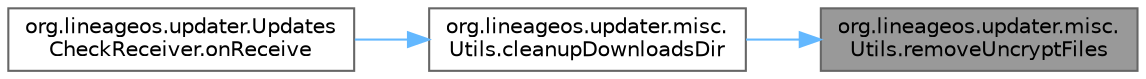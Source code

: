 digraph "org.lineageos.updater.misc.Utils.removeUncryptFiles"
{
 // LATEX_PDF_SIZE
  bgcolor="transparent";
  edge [fontname=Helvetica,fontsize=10,labelfontname=Helvetica,labelfontsize=10];
  node [fontname=Helvetica,fontsize=10,shape=box,height=0.2,width=0.4];
  rankdir="RL";
  Node1 [label="org.lineageos.updater.misc.\lUtils.removeUncryptFiles",height=0.2,width=0.4,color="gray40", fillcolor="grey60", style="filled", fontcolor="black",tooltip=" "];
  Node1 -> Node2 [dir="back",color="steelblue1",style="solid"];
  Node2 [label="org.lineageos.updater.misc.\lUtils.cleanupDownloadsDir",height=0.2,width=0.4,color="grey40", fillcolor="white", style="filled",URL="$classorg_1_1lineageos_1_1updater_1_1misc_1_1_utils.html#abc5681b0f70a3481c11565cbc0e0397b",tooltip=" "];
  Node2 -> Node3 [dir="back",color="steelblue1",style="solid"];
  Node3 [label="org.lineageos.updater.Updates\lCheckReceiver.onReceive",height=0.2,width=0.4,color="grey40", fillcolor="white", style="filled",URL="$classorg_1_1lineageos_1_1updater_1_1_updates_check_receiver.html#ad8f90b6b49a0c878bddb97e8f99dd1b2",tooltip=" "];
}
